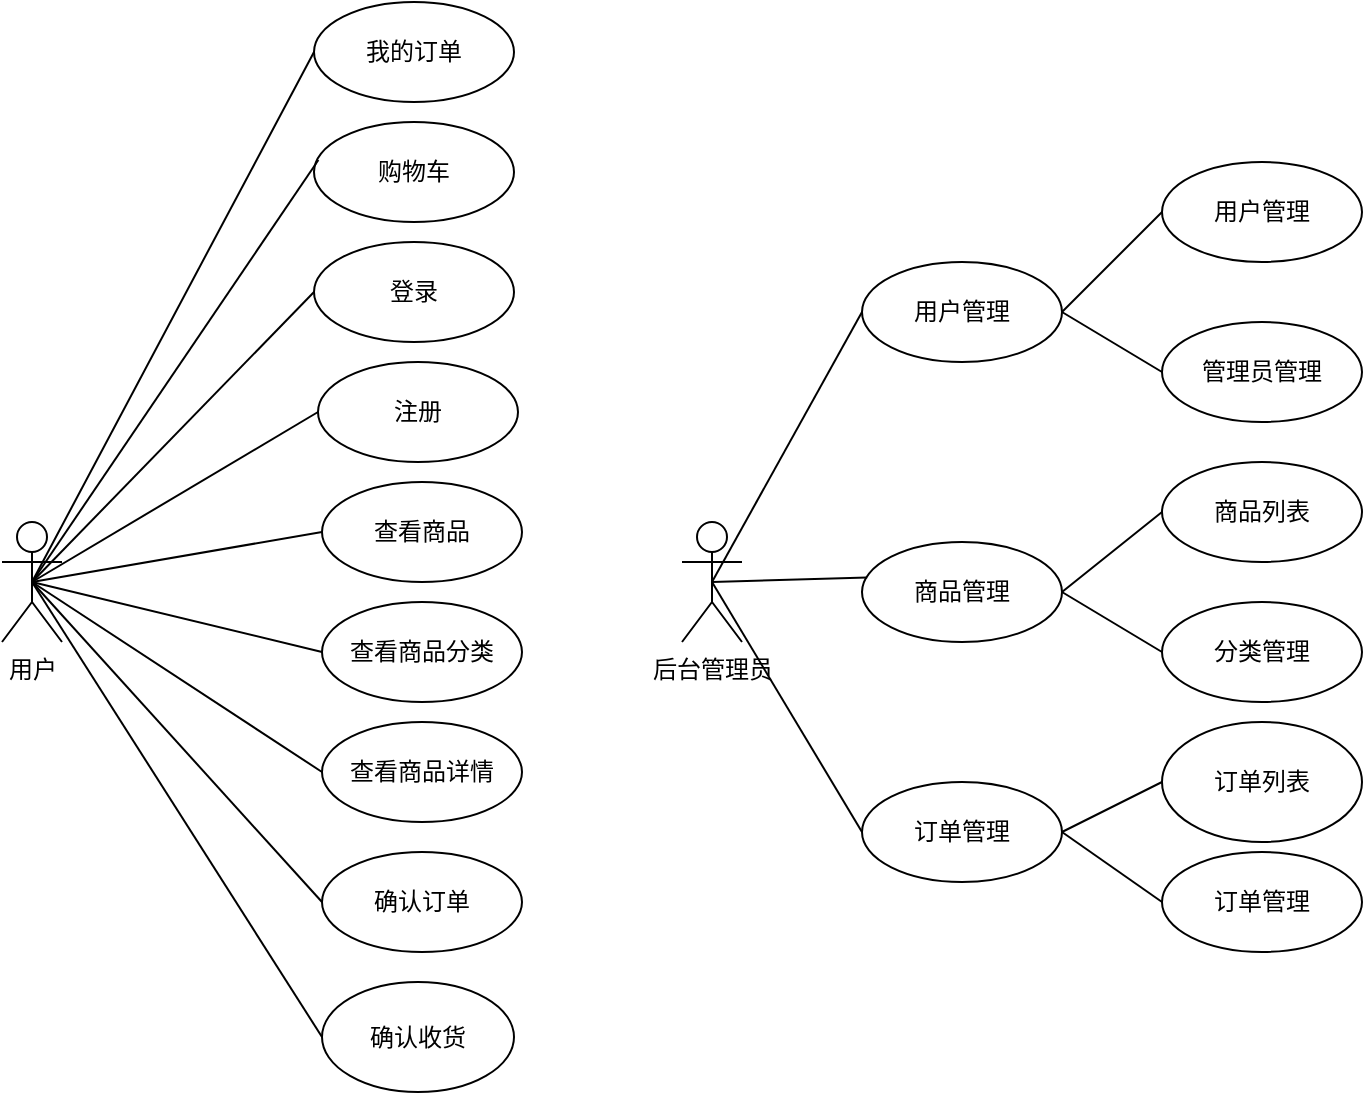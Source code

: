<mxfile>
    <diagram id="fj9ZvnHx-yMqi9OIeEWY" name="第 1 页">
        <mxGraphModel dx="772" dy="567" grid="1" gridSize="10" guides="1" tooltips="1" connect="1" arrows="1" fold="1" page="1" pageScale="1" pageWidth="827" pageHeight="1169" background="none" math="0" shadow="0">
            <root>
                <mxCell id="0"/>
                <mxCell id="1" parent="0"/>
                <mxCell id="2" value="用户" style="shape=umlActor;verticalLabelPosition=bottom;verticalAlign=top;html=1;" vertex="1" parent="1">
                    <mxGeometry x="30" y="370" width="30" height="60" as="geometry"/>
                </mxCell>
                <mxCell id="5" value="登录" style="ellipse;whiteSpace=wrap;html=1;" vertex="1" parent="1">
                    <mxGeometry x="186" y="230" width="100" height="50" as="geometry"/>
                </mxCell>
                <mxCell id="6" value="注册" style="ellipse;whiteSpace=wrap;html=1;" vertex="1" parent="1">
                    <mxGeometry x="188" y="290" width="100" height="50" as="geometry"/>
                </mxCell>
                <mxCell id="7" value="查看商品" style="ellipse;whiteSpace=wrap;html=1;" vertex="1" parent="1">
                    <mxGeometry x="190" y="350" width="100" height="50" as="geometry"/>
                </mxCell>
                <mxCell id="8" value="订单管理" style="ellipse;whiteSpace=wrap;html=1;" vertex="1" parent="1">
                    <mxGeometry x="460" y="500" width="100" height="50" as="geometry"/>
                </mxCell>
                <mxCell id="9" value="商品管理" style="ellipse;whiteSpace=wrap;html=1;" vertex="1" parent="1">
                    <mxGeometry x="460" y="380" width="100" height="50" as="geometry"/>
                </mxCell>
                <mxCell id="10" value="用户管理" style="ellipse;whiteSpace=wrap;html=1;" vertex="1" parent="1">
                    <mxGeometry x="460" y="240" width="100" height="50" as="geometry"/>
                </mxCell>
                <mxCell id="11" value="确认收货" style="ellipse;whiteSpace=wrap;html=1;" vertex="1" parent="1">
                    <mxGeometry x="190" y="600" width="96" height="55" as="geometry"/>
                </mxCell>
                <mxCell id="12" value="确认订单" style="ellipse;whiteSpace=wrap;html=1;" vertex="1" parent="1">
                    <mxGeometry x="190" y="535" width="100" height="50" as="geometry"/>
                </mxCell>
                <mxCell id="13" value="我的订单" style="ellipse;whiteSpace=wrap;html=1;" vertex="1" parent="1">
                    <mxGeometry x="186" y="110" width="100" height="50" as="geometry"/>
                </mxCell>
                <mxCell id="14" value="购物车" style="ellipse;whiteSpace=wrap;html=1;" vertex="1" parent="1">
                    <mxGeometry x="186" y="170" width="100" height="50" as="geometry"/>
                </mxCell>
                <mxCell id="15" value="查看商品详情" style="ellipse;whiteSpace=wrap;html=1;" vertex="1" parent="1">
                    <mxGeometry x="190" y="470" width="100" height="50" as="geometry"/>
                </mxCell>
                <mxCell id="16" value="查看商品分类" style="ellipse;whiteSpace=wrap;html=1;" vertex="1" parent="1">
                    <mxGeometry x="190" y="410" width="100" height="50" as="geometry"/>
                </mxCell>
                <mxCell id="22" value="" style="endArrow=none;html=1;entryX=0.022;entryY=0.38;entryDx=0;entryDy=0;entryPerimeter=0;exitX=0.5;exitY=0.5;exitDx=0;exitDy=0;exitPerimeter=0;" edge="1" parent="1" source="2" target="14">
                    <mxGeometry width="50" height="50" relative="1" as="geometry">
                        <mxPoint x="70" y="360" as="sourcePoint"/>
                        <mxPoint x="120" y="310" as="targetPoint"/>
                    </mxGeometry>
                </mxCell>
                <mxCell id="23" value="" style="endArrow=none;html=1;entryX=0;entryY=0.5;entryDx=0;entryDy=0;exitX=0.5;exitY=0.5;exitDx=0;exitDy=0;exitPerimeter=0;" edge="1" parent="1" source="2" target="5">
                    <mxGeometry width="50" height="50" relative="1" as="geometry">
                        <mxPoint x="55" y="410" as="sourcePoint"/>
                        <mxPoint x="198.2" y="199" as="targetPoint"/>
                    </mxGeometry>
                </mxCell>
                <mxCell id="24" value="" style="endArrow=none;html=1;entryX=0;entryY=0.5;entryDx=0;entryDy=0;exitX=0.5;exitY=0.5;exitDx=0;exitDy=0;exitPerimeter=0;" edge="1" parent="1" source="2" target="6">
                    <mxGeometry width="50" height="50" relative="1" as="geometry">
                        <mxPoint x="55" y="410" as="sourcePoint"/>
                        <mxPoint x="196" y="265" as="targetPoint"/>
                    </mxGeometry>
                </mxCell>
                <mxCell id="25" value="" style="endArrow=none;html=1;entryX=0;entryY=0.5;entryDx=0;entryDy=0;exitX=0.5;exitY=0.5;exitDx=0;exitDy=0;exitPerimeter=0;" edge="1" parent="1" source="2" target="7">
                    <mxGeometry width="50" height="50" relative="1" as="geometry">
                        <mxPoint x="55" y="410" as="sourcePoint"/>
                        <mxPoint x="198" y="325" as="targetPoint"/>
                    </mxGeometry>
                </mxCell>
                <mxCell id="26" value="" style="endArrow=none;html=1;entryX=0;entryY=0.5;entryDx=0;entryDy=0;" edge="1" parent="1" target="16">
                    <mxGeometry width="50" height="50" relative="1" as="geometry">
                        <mxPoint x="45" y="400" as="sourcePoint"/>
                        <mxPoint x="208" y="335" as="targetPoint"/>
                    </mxGeometry>
                </mxCell>
                <mxCell id="27" value="" style="endArrow=none;html=1;entryX=0;entryY=0.5;entryDx=0;entryDy=0;exitX=0.5;exitY=0.5;exitDx=0;exitDy=0;exitPerimeter=0;" edge="1" parent="1" source="2" target="15">
                    <mxGeometry width="50" height="50" relative="1" as="geometry">
                        <mxPoint x="55" y="410" as="sourcePoint"/>
                        <mxPoint x="200" y="445" as="targetPoint"/>
                    </mxGeometry>
                </mxCell>
                <mxCell id="28" value="" style="endArrow=none;html=1;entryX=0;entryY=0.5;entryDx=0;entryDy=0;exitX=0.5;exitY=0.5;exitDx=0;exitDy=0;exitPerimeter=0;" edge="1" parent="1" source="2" target="12">
                    <mxGeometry width="50" height="50" relative="1" as="geometry">
                        <mxPoint x="65" y="420" as="sourcePoint"/>
                        <mxPoint x="210" y="455" as="targetPoint"/>
                    </mxGeometry>
                </mxCell>
                <mxCell id="29" value="" style="endArrow=none;html=1;entryX=0;entryY=0.5;entryDx=0;entryDy=0;exitX=0.5;exitY=0.5;exitDx=0;exitDy=0;exitPerimeter=0;" edge="1" parent="1" source="2" target="11">
                    <mxGeometry width="50" height="50" relative="1" as="geometry">
                        <mxPoint x="75" y="430" as="sourcePoint"/>
                        <mxPoint x="220" y="465" as="targetPoint"/>
                    </mxGeometry>
                </mxCell>
                <mxCell id="30" value="" style="endArrow=none;html=1;entryX=0;entryY=0.5;entryDx=0;entryDy=0;exitX=0.5;exitY=0.5;exitDx=0;exitDy=0;exitPerimeter=0;" edge="1" parent="1" source="2" target="13">
                    <mxGeometry width="50" height="50" relative="1" as="geometry">
                        <mxPoint x="85" y="440" as="sourcePoint"/>
                        <mxPoint x="230" y="475" as="targetPoint"/>
                    </mxGeometry>
                </mxCell>
                <mxCell id="31" value="后台管理员" style="shape=umlActor;verticalLabelPosition=bottom;verticalAlign=top;html=1;" vertex="1" parent="1">
                    <mxGeometry x="370" y="370" width="30" height="60" as="geometry"/>
                </mxCell>
                <mxCell id="32" value="商品列表" style="ellipse;whiteSpace=wrap;html=1;" vertex="1" parent="1">
                    <mxGeometry x="610" y="340" width="100" height="50" as="geometry"/>
                </mxCell>
                <mxCell id="33" value="管理员管理" style="ellipse;whiteSpace=wrap;html=1;" vertex="1" parent="1">
                    <mxGeometry x="610" y="270" width="100" height="50" as="geometry"/>
                </mxCell>
                <mxCell id="34" value="用户管理" style="ellipse;whiteSpace=wrap;html=1;" vertex="1" parent="1">
                    <mxGeometry x="610" y="190" width="100" height="50" as="geometry"/>
                </mxCell>
                <mxCell id="35" value="分类管理" style="ellipse;whiteSpace=wrap;html=1;" vertex="1" parent="1">
                    <mxGeometry x="610" y="410" width="100" height="50" as="geometry"/>
                </mxCell>
                <mxCell id="36" value="订单列表" style="ellipse;whiteSpace=wrap;html=1;" vertex="1" parent="1">
                    <mxGeometry x="610" y="470" width="100" height="60" as="geometry"/>
                </mxCell>
                <mxCell id="37" value="订单管理" style="ellipse;whiteSpace=wrap;html=1;" vertex="1" parent="1">
                    <mxGeometry x="610" y="535" width="100" height="50" as="geometry"/>
                </mxCell>
                <mxCell id="38" value="" style="endArrow=none;html=1;entryX=0;entryY=0.5;entryDx=0;entryDy=0;exitX=1;exitY=0.5;exitDx=0;exitDy=0;" edge="1" parent="1" source="10" target="34">
                    <mxGeometry width="50" height="50" relative="1" as="geometry">
                        <mxPoint x="55" y="410" as="sourcePoint"/>
                        <mxPoint x="196" y="265" as="targetPoint"/>
                    </mxGeometry>
                </mxCell>
                <mxCell id="39" value="" style="endArrow=none;html=1;entryX=0;entryY=0.5;entryDx=0;entryDy=0;" edge="1" parent="1" target="33">
                    <mxGeometry width="50" height="50" relative="1" as="geometry">
                        <mxPoint x="560" y="265" as="sourcePoint"/>
                        <mxPoint x="620" y="225" as="targetPoint"/>
                    </mxGeometry>
                </mxCell>
                <mxCell id="40" value="" style="endArrow=none;html=1;entryX=0;entryY=0.5;entryDx=0;entryDy=0;exitX=1;exitY=0.5;exitDx=0;exitDy=0;" edge="1" parent="1" source="9" target="32">
                    <mxGeometry width="50" height="50" relative="1" as="geometry">
                        <mxPoint x="580" y="285" as="sourcePoint"/>
                        <mxPoint x="630" y="235" as="targetPoint"/>
                    </mxGeometry>
                </mxCell>
                <mxCell id="41" value="" style="endArrow=none;html=1;entryX=0;entryY=0.5;entryDx=0;entryDy=0;exitX=1;exitY=0.5;exitDx=0;exitDy=0;" edge="1" parent="1" source="9" target="35">
                    <mxGeometry width="50" height="50" relative="1" as="geometry">
                        <mxPoint x="590" y="295" as="sourcePoint"/>
                        <mxPoint x="640" y="245" as="targetPoint"/>
                    </mxGeometry>
                </mxCell>
                <mxCell id="42" value="" style="endArrow=none;html=1;entryX=0;entryY=0.5;entryDx=0;entryDy=0;exitX=1;exitY=0.5;exitDx=0;exitDy=0;" edge="1" parent="1" source="8" target="36">
                    <mxGeometry width="50" height="50" relative="1" as="geometry">
                        <mxPoint x="600" y="305" as="sourcePoint"/>
                        <mxPoint x="650" y="255" as="targetPoint"/>
                    </mxGeometry>
                </mxCell>
                <mxCell id="43" value="" style="endArrow=none;html=1;entryX=0;entryY=0.5;entryDx=0;entryDy=0;exitX=1;exitY=0.5;exitDx=0;exitDy=0;" edge="1" parent="1" source="8" target="37">
                    <mxGeometry width="50" height="50" relative="1" as="geometry">
                        <mxPoint x="610" y="315" as="sourcePoint"/>
                        <mxPoint x="660" y="265" as="targetPoint"/>
                    </mxGeometry>
                </mxCell>
                <mxCell id="44" value="" style="endArrow=none;html=1;entryX=0;entryY=0.5;entryDx=0;entryDy=0;exitX=0.5;exitY=0.5;exitDx=0;exitDy=0;exitPerimeter=0;" edge="1" parent="1" source="31" target="10">
                    <mxGeometry width="50" height="50" relative="1" as="geometry">
                        <mxPoint x="620" y="325" as="sourcePoint"/>
                        <mxPoint x="670" y="275" as="targetPoint"/>
                    </mxGeometry>
                </mxCell>
                <mxCell id="45" value="" style="endArrow=none;html=1;entryX=0.026;entryY=0.356;entryDx=0;entryDy=0;exitX=0.5;exitY=0.5;exitDx=0;exitDy=0;entryPerimeter=0;exitPerimeter=0;" edge="1" parent="1" source="31" target="9">
                    <mxGeometry width="50" height="50" relative="1" as="geometry">
                        <mxPoint x="630" y="335" as="sourcePoint"/>
                        <mxPoint x="680" y="285" as="targetPoint"/>
                    </mxGeometry>
                </mxCell>
                <mxCell id="46" value="" style="endArrow=none;html=1;entryX=0.5;entryY=0.5;entryDx=0;entryDy=0;exitX=0;exitY=0.5;exitDx=0;exitDy=0;entryPerimeter=0;" edge="1" parent="1" source="8" target="31">
                    <mxGeometry width="50" height="50" relative="1" as="geometry">
                        <mxPoint x="640" y="345" as="sourcePoint"/>
                        <mxPoint x="690" y="295" as="targetPoint"/>
                    </mxGeometry>
                </mxCell>
            </root>
        </mxGraphModel>
    </diagram>
</mxfile>